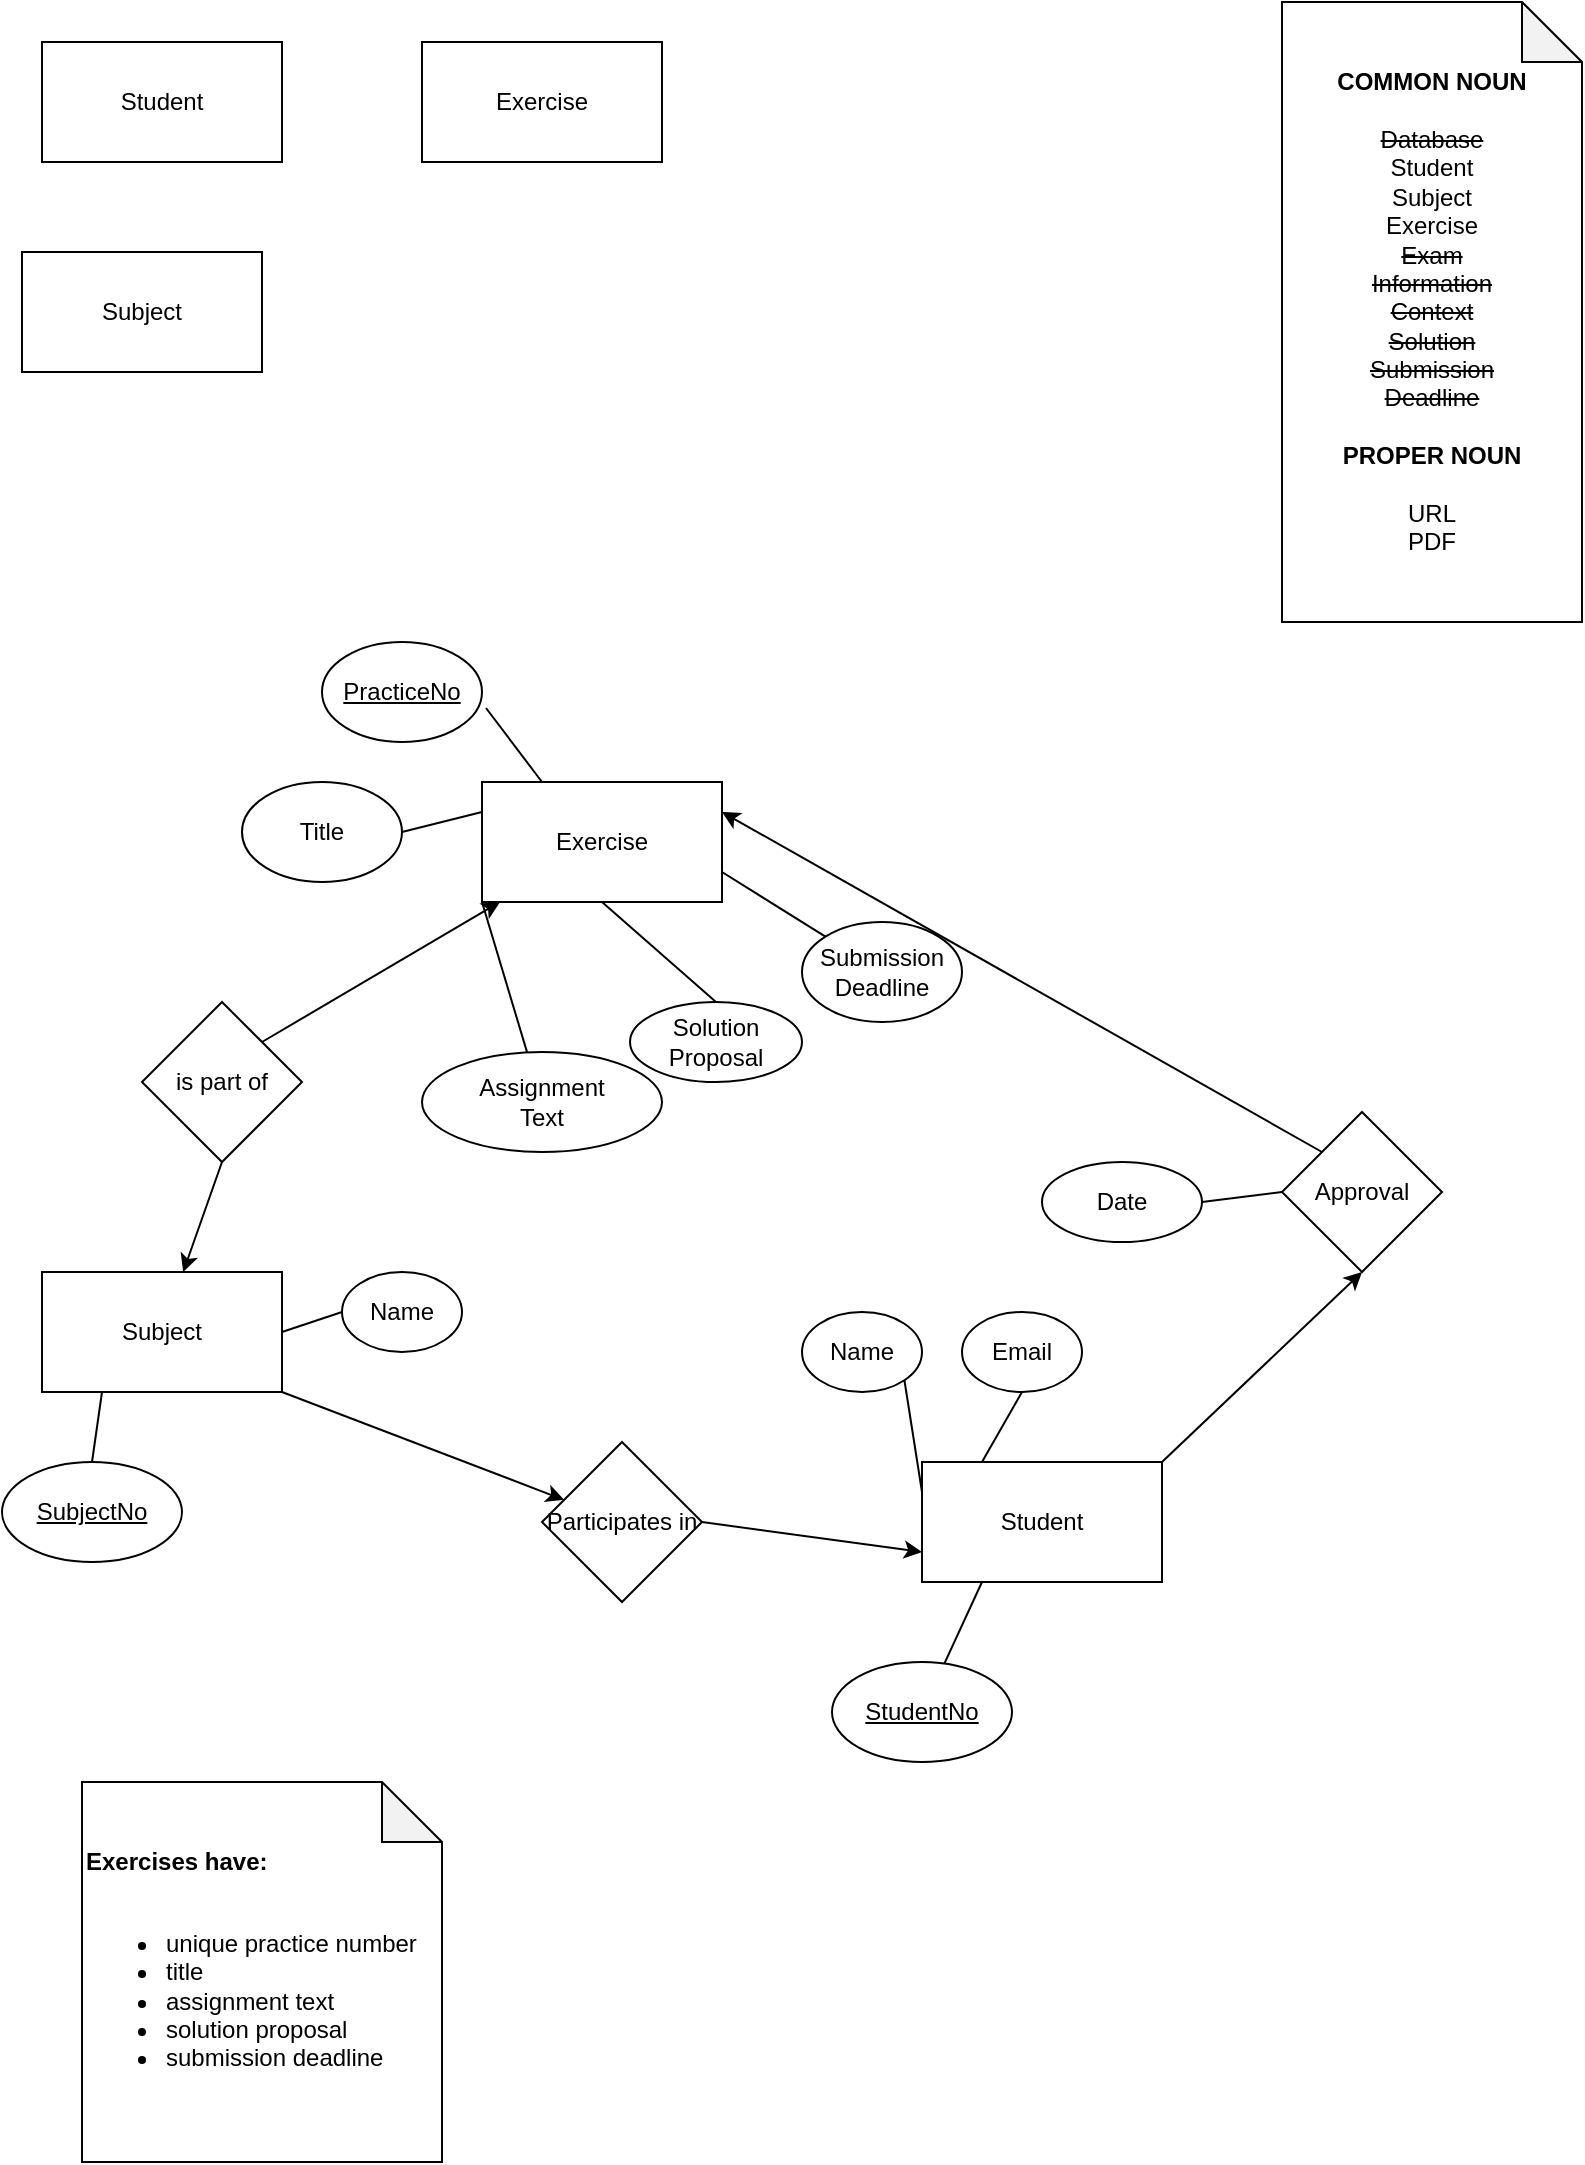 <mxfile>
    <diagram id="GQwB8r1Kj0o7o4qbuBs6" name="Page-1">
        <mxGraphModel dx="1093" dy="765" grid="1" gridSize="10" guides="1" tooltips="1" connect="1" arrows="1" fold="1" page="1" pageScale="1" pageWidth="827" pageHeight="1169" math="0" shadow="0">
            <root>
                <mxCell id="0"/>
                <mxCell id="1" parent="0"/>
                <mxCell id="NTXSKUbmW9KLEJGgsx01-1" value="Student" style="rounded=0;whiteSpace=wrap;html=1;" parent="1" vertex="1">
                    <mxGeometry x="40" y="40" width="120" height="60" as="geometry"/>
                </mxCell>
                <mxCell id="NTXSKUbmW9KLEJGgsx01-2" value="Subject" style="rounded=0;whiteSpace=wrap;html=1;" parent="1" vertex="1">
                    <mxGeometry x="30" y="145" width="120" height="60" as="geometry"/>
                </mxCell>
                <mxCell id="3" style="edgeStyle=none;html=1;exitX=0;exitY=0;exitDx=0;exitDy=0;entryX=1;entryY=0.25;entryDx=0;entryDy=0;" edge="1" parent="1" source="NTXSKUbmW9KLEJGgsx01-6" target="NTXSKUbmW9KLEJGgsx01-21">
                    <mxGeometry relative="1" as="geometry"/>
                </mxCell>
                <mxCell id="NTXSKUbmW9KLEJGgsx01-6" value="Approval" style="rhombus;whiteSpace=wrap;html=1;" parent="1" vertex="1">
                    <mxGeometry x="660" y="575" width="80" height="80" as="geometry"/>
                </mxCell>
                <mxCell id="NTXSKUbmW9KLEJGgsx01-7" value="Exercise" style="rounded=0;whiteSpace=wrap;html=1;" parent="1" vertex="1">
                    <mxGeometry x="230" y="40" width="120" height="60" as="geometry"/>
                </mxCell>
                <mxCell id="NTXSKUbmW9KLEJGgsx01-9" value="&lt;div&gt;&lt;b&gt;COMMON NOUN&lt;/b&gt;&lt;/div&gt;&lt;div&gt;&lt;strike&gt;&lt;br&gt;&lt;/strike&gt;&lt;/div&gt;&lt;div&gt;&lt;strike&gt;Database&lt;/strike&gt;&lt;br&gt;&lt;/div&gt;&lt;div&gt;Student&lt;/div&gt;&lt;div&gt;Subject&lt;br&gt;&lt;/div&gt;&lt;div&gt;Exercise&lt;/div&gt;&lt;div&gt;&lt;strike&gt;Exam&lt;/strike&gt;&lt;/div&gt;&lt;div&gt;&lt;strike&gt;Information&lt;/strike&gt;&lt;br&gt;&lt;/div&gt;&lt;div&gt;&lt;strike&gt;Context&lt;/strike&gt;&lt;/div&gt;&lt;div&gt;&lt;strike&gt;Solution&lt;/strike&gt;&lt;/div&gt;&lt;div&gt;&lt;strike&gt;Submission&lt;/strike&gt;&lt;/div&gt;&lt;div&gt;&lt;strike&gt;Deadline&lt;br&gt;&lt;/strike&gt;&lt;/div&gt;&lt;div&gt;&lt;strike&gt;&lt;br&gt;&lt;/strike&gt;&lt;/div&gt;&lt;div&gt;&lt;b&gt;PROPER NOUN&lt;/b&gt;&lt;/div&gt;&lt;div&gt;&lt;br&gt;&lt;/div&gt;&lt;div&gt;URL&lt;/div&gt;&lt;div&gt;PDF&lt;/div&gt;" style="shape=note;whiteSpace=wrap;html=1;backgroundOutline=1;darkOpacity=0.05;" parent="1" vertex="1">
                    <mxGeometry x="660" y="20" width="150" height="310" as="geometry"/>
                </mxCell>
                <mxCell id="NTXSKUbmW9KLEJGgsx01-15" value="Title" style="ellipse;whiteSpace=wrap;html=1;" parent="1" vertex="1">
                    <mxGeometry x="140" y="410" width="80" height="50" as="geometry"/>
                </mxCell>
                <mxCell id="NTXSKUbmW9KLEJGgsx01-16" value="&lt;u&gt;PracticeNo&lt;/u&gt;" style="ellipse;whiteSpace=wrap;html=1;" parent="1" vertex="1">
                    <mxGeometry x="180" y="340" width="80" height="50" as="geometry"/>
                </mxCell>
                <mxCell id="NTXSKUbmW9KLEJGgsx01-17" value="&lt;div&gt;Assignment&lt;/div&gt;&lt;div&gt;Text&lt;/div&gt;" style="ellipse;whiteSpace=wrap;html=1;" parent="1" vertex="1">
                    <mxGeometry x="230" y="545" width="120" height="50" as="geometry"/>
                </mxCell>
                <mxCell id="NTXSKUbmW9KLEJGgsx01-18" value="&lt;div&gt;Submission&lt;/div&gt;&lt;div&gt;Deadline&lt;/div&gt;" style="ellipse;whiteSpace=wrap;html=1;" parent="1" vertex="1">
                    <mxGeometry x="420" y="480" width="80" height="50" as="geometry"/>
                </mxCell>
                <mxCell id="NTXSKUbmW9KLEJGgsx01-19" value="&lt;div&gt;Solution&lt;/div&gt;&lt;div&gt;Proposal&lt;br&gt;&lt;/div&gt;" style="ellipse;whiteSpace=wrap;html=1;" parent="1" vertex="1">
                    <mxGeometry x="334" y="520" width="86" height="40" as="geometry"/>
                </mxCell>
                <mxCell id="NTXSKUbmW9KLEJGgsx01-20" value="&lt;div align=&quot;left&quot;&gt;&lt;b&gt;Exercises have:&lt;/b&gt;&lt;/div&gt;&lt;div align=&quot;left&quot;&gt;&lt;br&gt;&lt;/div&gt;&lt;ul&gt;&lt;li&gt;unique practice number&lt;/li&gt;&lt;li&gt;title&lt;/li&gt;&lt;li&gt;assignment text&lt;/li&gt;&lt;li&gt;solution proposal&lt;/li&gt;&lt;li&gt;submission deadline&lt;/li&gt;&lt;/ul&gt;" style="shape=note;whiteSpace=wrap;html=1;backgroundOutline=1;darkOpacity=0.05;align=left;" parent="1" vertex="1">
                    <mxGeometry x="60" y="910" width="180" height="190" as="geometry"/>
                </mxCell>
                <mxCell id="NTXSKUbmW9KLEJGgsx01-21" value="Exercise" style="rounded=0;whiteSpace=wrap;html=1;" parent="1" vertex="1">
                    <mxGeometry x="260" y="410" width="120" height="60" as="geometry"/>
                </mxCell>
                <mxCell id="NTXSKUbmW9KLEJGgsx01-24" value="" style="endArrow=none;html=1;rounded=0;entryX=0.25;entryY=0;entryDx=0;entryDy=0;exitX=1.025;exitY=0.66;exitDx=0;exitDy=0;exitPerimeter=0;" parent="1" source="NTXSKUbmW9KLEJGgsx01-16" target="NTXSKUbmW9KLEJGgsx01-21" edge="1">
                    <mxGeometry width="50" height="50" relative="1" as="geometry">
                        <mxPoint x="80" y="570" as="sourcePoint"/>
                        <mxPoint x="130" y="520" as="targetPoint"/>
                    </mxGeometry>
                </mxCell>
                <mxCell id="NTXSKUbmW9KLEJGgsx01-25" value="" style="endArrow=none;html=1;rounded=0;entryX=0;entryY=0.25;entryDx=0;entryDy=0;exitX=1;exitY=0.5;exitDx=0;exitDy=0;" parent="1" source="NTXSKUbmW9KLEJGgsx01-15" target="NTXSKUbmW9KLEJGgsx01-21" edge="1">
                    <mxGeometry width="50" height="50" relative="1" as="geometry">
                        <mxPoint x="122" y="553" as="sourcePoint"/>
                        <mxPoint x="180" y="580" as="targetPoint"/>
                    </mxGeometry>
                </mxCell>
                <mxCell id="NTXSKUbmW9KLEJGgsx01-30" value="" style="endArrow=none;html=1;rounded=0;entryX=0;entryY=1;entryDx=0;entryDy=0;" parent="1" source="NTXSKUbmW9KLEJGgsx01-17" target="NTXSKUbmW9KLEJGgsx01-21" edge="1">
                    <mxGeometry width="50" height="50" relative="1" as="geometry">
                        <mxPoint x="60" y="780" as="sourcePoint"/>
                        <mxPoint x="110" y="730" as="targetPoint"/>
                    </mxGeometry>
                </mxCell>
                <mxCell id="NTXSKUbmW9KLEJGgsx01-31" value="" style="endArrow=none;html=1;rounded=0;entryX=0.5;entryY=1;entryDx=0;entryDy=0;exitX=0.5;exitY=0;exitDx=0;exitDy=0;" parent="1" source="NTXSKUbmW9KLEJGgsx01-19" target="NTXSKUbmW9KLEJGgsx01-21" edge="1">
                    <mxGeometry width="50" height="50" relative="1" as="geometry">
                        <mxPoint x="120" y="770" as="sourcePoint"/>
                        <mxPoint x="170" y="720" as="targetPoint"/>
                    </mxGeometry>
                </mxCell>
                <mxCell id="NTXSKUbmW9KLEJGgsx01-32" value="" style="endArrow=none;html=1;rounded=0;exitX=1;exitY=0.75;exitDx=0;exitDy=0;" parent="1" source="NTXSKUbmW9KLEJGgsx01-21" target="NTXSKUbmW9KLEJGgsx01-18" edge="1">
                    <mxGeometry width="50" height="50" relative="1" as="geometry">
                        <mxPoint x="310" y="640" as="sourcePoint"/>
                        <mxPoint x="360" y="590" as="targetPoint"/>
                    </mxGeometry>
                </mxCell>
                <mxCell id="NTXSKUbmW9KLEJGgsx01-35" value="Date" style="ellipse;whiteSpace=wrap;html=1;" parent="1" vertex="1">
                    <mxGeometry x="540" y="600" width="80" height="40" as="geometry"/>
                </mxCell>
                <mxCell id="NTXSKUbmW9KLEJGgsx01-36" value="" style="endArrow=none;html=1;rounded=0;entryX=0;entryY=0.5;entryDx=0;entryDy=0;exitX=1;exitY=0.5;exitDx=0;exitDy=0;" parent="1" source="NTXSKUbmW9KLEJGgsx01-35" target="NTXSKUbmW9KLEJGgsx01-6" edge="1">
                    <mxGeometry width="50" height="50" relative="1" as="geometry">
                        <mxPoint x="685" y="705" as="sourcePoint"/>
                        <mxPoint x="735" y="655" as="targetPoint"/>
                    </mxGeometry>
                </mxCell>
                <mxCell id="2" style="edgeStyle=none;html=1;exitX=1;exitY=0;exitDx=0;exitDy=0;entryX=0.5;entryY=1;entryDx=0;entryDy=0;" edge="1" parent="1" source="NTXSKUbmW9KLEJGgsx01-38" target="NTXSKUbmW9KLEJGgsx01-6">
                    <mxGeometry relative="1" as="geometry"/>
                </mxCell>
                <mxCell id="NTXSKUbmW9KLEJGgsx01-38" value="Student" style="rounded=0;whiteSpace=wrap;html=1;" parent="1" vertex="1">
                    <mxGeometry x="480" y="750" width="120" height="60" as="geometry"/>
                </mxCell>
                <mxCell id="NTXSKUbmW9KLEJGgsx01-39" value="Email" style="ellipse;whiteSpace=wrap;html=1;" parent="1" vertex="1">
                    <mxGeometry x="500" y="675" width="60" height="40" as="geometry"/>
                </mxCell>
                <mxCell id="NTXSKUbmW9KLEJGgsx01-40" value="Name" style="ellipse;whiteSpace=wrap;html=1;" parent="1" vertex="1">
                    <mxGeometry x="420" y="675" width="60" height="40" as="geometry"/>
                </mxCell>
                <mxCell id="NTXSKUbmW9KLEJGgsx01-41" value="&lt;div&gt;&lt;u&gt;StudentNo&lt;/u&gt;&lt;/div&gt;" style="ellipse;whiteSpace=wrap;html=1;" parent="1" vertex="1">
                    <mxGeometry x="435" y="850" width="90" height="50" as="geometry"/>
                </mxCell>
                <mxCell id="NTXSKUbmW9KLEJGgsx01-42" value="" style="endArrow=none;html=1;rounded=0;exitX=0.5;exitY=1;exitDx=0;exitDy=0;entryX=0.25;entryY=0;entryDx=0;entryDy=0;" parent="1" source="NTXSKUbmW9KLEJGgsx01-39" target="NTXSKUbmW9KLEJGgsx01-38" edge="1">
                    <mxGeometry width="50" height="50" relative="1" as="geometry">
                        <mxPoint x="220" y="840" as="sourcePoint"/>
                        <mxPoint x="270" y="790" as="targetPoint"/>
                    </mxGeometry>
                </mxCell>
                <mxCell id="NTXSKUbmW9KLEJGgsx01-43" value="" style="endArrow=none;html=1;rounded=0;exitX=1;exitY=1;exitDx=0;exitDy=0;entryX=0;entryY=0.25;entryDx=0;entryDy=0;" parent="1" source="NTXSKUbmW9KLEJGgsx01-40" target="NTXSKUbmW9KLEJGgsx01-38" edge="1">
                    <mxGeometry width="50" height="50" relative="1" as="geometry">
                        <mxPoint x="330" y="830" as="sourcePoint"/>
                        <mxPoint x="380" y="780" as="targetPoint"/>
                    </mxGeometry>
                </mxCell>
                <mxCell id="NTXSKUbmW9KLEJGgsx01-44" value="" style="endArrow=none;html=1;rounded=0;entryX=0.25;entryY=1;entryDx=0;entryDy=0;" parent="1" source="NTXSKUbmW9KLEJGgsx01-41" target="NTXSKUbmW9KLEJGgsx01-38" edge="1">
                    <mxGeometry width="50" height="50" relative="1" as="geometry">
                        <mxPoint x="120" y="910" as="sourcePoint"/>
                        <mxPoint x="170" y="860" as="targetPoint"/>
                    </mxGeometry>
                </mxCell>
                <mxCell id="NTXSKUbmW9KLEJGgsx01-45" value="Name" style="ellipse;whiteSpace=wrap;html=1;" parent="1" vertex="1">
                    <mxGeometry x="190" y="655" width="60" height="40" as="geometry"/>
                </mxCell>
                <mxCell id="11" style="edgeStyle=none;html=1;exitX=1;exitY=1;exitDx=0;exitDy=0;" edge="1" parent="1" source="NTXSKUbmW9KLEJGgsx01-46" target="8">
                    <mxGeometry relative="1" as="geometry"/>
                </mxCell>
                <mxCell id="NTXSKUbmW9KLEJGgsx01-46" value="Subject" style="rounded=0;whiteSpace=wrap;html=1;" parent="1" vertex="1">
                    <mxGeometry x="40" y="655" width="120" height="60" as="geometry"/>
                </mxCell>
                <mxCell id="NTXSKUbmW9KLEJGgsx01-47" value="" style="endArrow=none;html=1;rounded=0;entryX=0;entryY=0.5;entryDx=0;entryDy=0;exitX=1;exitY=0.5;exitDx=0;exitDy=0;" parent="1" source="NTXSKUbmW9KLEJGgsx01-46" target="NTXSKUbmW9KLEJGgsx01-45" edge="1">
                    <mxGeometry width="50" height="50" relative="1" as="geometry">
                        <mxPoint x="640" y="860" as="sourcePoint"/>
                        <mxPoint x="690" y="810" as="targetPoint"/>
                    </mxGeometry>
                </mxCell>
                <mxCell id="NTXSKUbmW9KLEJGgsx01-48" value="&lt;div&gt;&lt;u&gt;SubjectNo&lt;/u&gt;&lt;/div&gt;" style="ellipse;whiteSpace=wrap;html=1;" parent="1" vertex="1">
                    <mxGeometry x="20" y="750" width="90" height="50" as="geometry"/>
                </mxCell>
                <mxCell id="NTXSKUbmW9KLEJGgsx01-49" value="" style="endArrow=none;html=1;rounded=0;entryX=0.5;entryY=0;entryDx=0;entryDy=0;exitX=0.25;exitY=1;exitDx=0;exitDy=0;" parent="1" source="NTXSKUbmW9KLEJGgsx01-46" target="NTXSKUbmW9KLEJGgsx01-48" edge="1">
                    <mxGeometry width="50" height="50" relative="1" as="geometry">
                        <mxPoint x="530" y="900" as="sourcePoint"/>
                        <mxPoint x="580" y="850" as="targetPoint"/>
                    </mxGeometry>
                </mxCell>
                <mxCell id="5" style="edgeStyle=none;html=1;exitX=1;exitY=0;exitDx=0;exitDy=0;" edge="1" parent="1" source="4" target="NTXSKUbmW9KLEJGgsx01-21">
                    <mxGeometry relative="1" as="geometry"/>
                </mxCell>
                <mxCell id="6" style="edgeStyle=none;html=1;exitX=0.5;exitY=1;exitDx=0;exitDy=0;" edge="1" parent="1" source="4" target="NTXSKUbmW9KLEJGgsx01-46">
                    <mxGeometry relative="1" as="geometry"/>
                </mxCell>
                <mxCell id="4" value="is part of" style="rhombus;whiteSpace=wrap;html=1;" vertex="1" parent="1">
                    <mxGeometry x="90" y="520" width="80" height="80" as="geometry"/>
                </mxCell>
                <mxCell id="9" style="edgeStyle=none;html=1;exitX=1;exitY=0.5;exitDx=0;exitDy=0;entryX=0;entryY=0.75;entryDx=0;entryDy=0;" edge="1" parent="1" source="8" target="NTXSKUbmW9KLEJGgsx01-38">
                    <mxGeometry relative="1" as="geometry"/>
                </mxCell>
                <mxCell id="8" value="Participates in" style="rhombus;whiteSpace=wrap;html=1;" vertex="1" parent="1">
                    <mxGeometry x="290" y="740" width="80" height="80" as="geometry"/>
                </mxCell>
            </root>
        </mxGraphModel>
    </diagram>
</mxfile>
